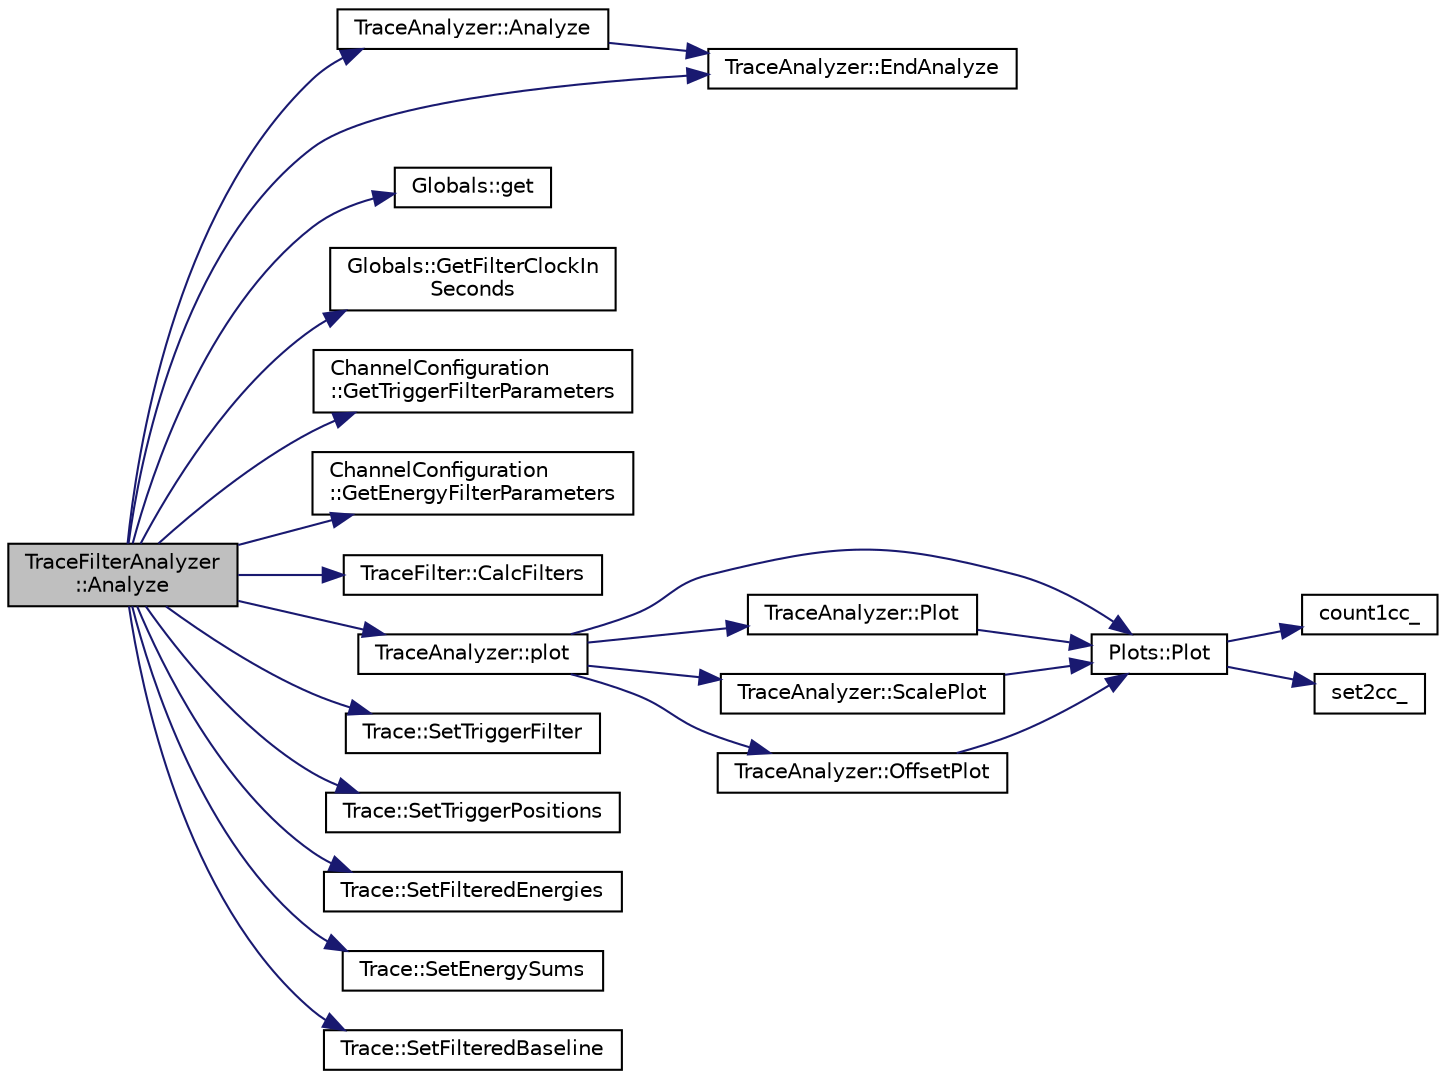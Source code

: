 digraph "TraceFilterAnalyzer::Analyze"
{
  edge [fontname="Helvetica",fontsize="10",labelfontname="Helvetica",labelfontsize="10"];
  node [fontname="Helvetica",fontsize="10",shape=record];
  rankdir="LR";
  Node1 [label="TraceFilterAnalyzer\l::Analyze",height=0.2,width=0.4,color="black", fillcolor="grey75", style="filled", fontcolor="black"];
  Node1 -> Node2 [color="midnightblue",fontsize="10",style="solid",fontname="Helvetica"];
  Node2 [label="TraceAnalyzer::Analyze",height=0.2,width=0.4,color="black", fillcolor="white", style="filled",URL="$d2/dbc/class_trace_analyzer.html#a0915fb97c3ebe928cab17deff5e497ec"];
  Node2 -> Node3 [color="midnightblue",fontsize="10",style="solid",fontname="Helvetica"];
  Node3 [label="TraceAnalyzer::EndAnalyze",height=0.2,width=0.4,color="black", fillcolor="white", style="filled",URL="$d2/dbc/class_trace_analyzer.html#ae7ac212d764d0e394fcb323f68d23c66"];
  Node1 -> Node4 [color="midnightblue",fontsize="10",style="solid",fontname="Helvetica"];
  Node4 [label="Globals::get",height=0.2,width=0.4,color="black", fillcolor="white", style="filled",URL="$d3/daf/class_globals.html#ae66fa0173342202c96b13d71a6522512",tooltip="Instance is created upon first call. "];
  Node1 -> Node5 [color="midnightblue",fontsize="10",style="solid",fontname="Helvetica"];
  Node5 [label="Globals::GetFilterClockIn\lSeconds",height=0.2,width=0.4,color="black", fillcolor="white", style="filled",URL="$d3/daf/class_globals.html#af966809742d39e7acbd52c4fe4f5a95c"];
  Node1 -> Node6 [color="midnightblue",fontsize="10",style="solid",fontname="Helvetica"];
  Node6 [label="ChannelConfiguration\l::GetTriggerFilterParameters",height=0.2,width=0.4,color="black", fillcolor="white", style="filled",URL="$d6/d20/class_channel_configuration.html#abb3f81d32ba973bd5f62c85bed4142db"];
  Node1 -> Node7 [color="midnightblue",fontsize="10",style="solid",fontname="Helvetica"];
  Node7 [label="ChannelConfiguration\l::GetEnergyFilterParameters",height=0.2,width=0.4,color="black", fillcolor="white", style="filled",URL="$d6/d20/class_channel_configuration.html#a731ff6c5fddbbfdf968c0e42a0c08a92"];
  Node1 -> Node8 [color="midnightblue",fontsize="10",style="solid",fontname="Helvetica"];
  Node8 [label="TraceFilter::CalcFilters",height=0.2,width=0.4,color="black", fillcolor="white", style="filled",URL="$d4/d8e/class_trace_filter.html#aed671029a46cbde882bc63fce70e82cb"];
  Node1 -> Node9 [color="midnightblue",fontsize="10",style="solid",fontname="Helvetica"];
  Node9 [label="TraceAnalyzer::plot",height=0.2,width=0.4,color="black", fillcolor="white", style="filled",URL="$d2/dbc/class_trace_analyzer.html#a435c459a74db6c5a07f4fc5469a1a04c",tooltip="Implementation of the plot command to interface with the DAMM routines. "];
  Node9 -> Node10 [color="midnightblue",fontsize="10",style="solid",fontname="Helvetica"];
  Node10 [label="Plots::Plot",height=0.2,width=0.4,color="black", fillcolor="white", style="filled",URL="$d7/d8b/class_plots.html#a68849b82c8c7a5d57f972cbd8de83328",tooltip="Plots into histogram defined by dammId. "];
  Node10 -> Node11 [color="midnightblue",fontsize="10",style="solid",fontname="Helvetica"];
  Node11 [label="count1cc_",height=0.2,width=0.4,color="black", fillcolor="white", style="filled",URL="$da/d57/_scanor_8hpp.html#a31aca3d0ff704e08f8f8968288ae7895",tooltip="Defines the DAMM function to call for 1D hists */. "];
  Node10 -> Node12 [color="midnightblue",fontsize="10",style="solid",fontname="Helvetica"];
  Node12 [label="set2cc_",height=0.2,width=0.4,color="black", fillcolor="white", style="filled",URL="$da/d57/_scanor_8hpp.html#a8b0a662ebdb3f947ba8470bf89f11c3a",tooltip="Defines the DAMM function to call for 2D hists */. "];
  Node9 -> Node13 [color="midnightblue",fontsize="10",style="solid",fontname="Helvetica"];
  Node13 [label="TraceAnalyzer::Plot",height=0.2,width=0.4,color="black", fillcolor="white", style="filled",URL="$d2/dbc/class_trace_analyzer.html#a42c5abc1e433c5176680e18530b288d1"];
  Node13 -> Node10 [color="midnightblue",fontsize="10",style="solid",fontname="Helvetica"];
  Node9 -> Node14 [color="midnightblue",fontsize="10",style="solid",fontname="Helvetica"];
  Node14 [label="TraceAnalyzer::ScalePlot",height=0.2,width=0.4,color="black", fillcolor="white", style="filled",URL="$d2/dbc/class_trace_analyzer.html#ae149c77b014f0bc99177313c83cb6862"];
  Node14 -> Node10 [color="midnightblue",fontsize="10",style="solid",fontname="Helvetica"];
  Node9 -> Node15 [color="midnightblue",fontsize="10",style="solid",fontname="Helvetica"];
  Node15 [label="TraceAnalyzer::OffsetPlot",height=0.2,width=0.4,color="black", fillcolor="white", style="filled",URL="$d2/dbc/class_trace_analyzer.html#a04f155e328cf8027bc1fc59f154c4e7a"];
  Node15 -> Node10 [color="midnightblue",fontsize="10",style="solid",fontname="Helvetica"];
  Node1 -> Node16 [color="midnightblue",fontsize="10",style="solid",fontname="Helvetica"];
  Node16 [label="Trace::SetTriggerFilter",height=0.2,width=0.4,color="black", fillcolor="white", style="filled",URL="$dd/db7/class_trace.html#a7e5ffddd13bd93472e29a1855cd0b8a8"];
  Node1 -> Node17 [color="midnightblue",fontsize="10",style="solid",fontname="Helvetica"];
  Node17 [label="Trace::SetTriggerPositions",height=0.2,width=0.4,color="black", fillcolor="white", style="filled",URL="$dd/db7/class_trace.html#ab0bcc18f23ded388be646a6b2d22dbd5"];
  Node1 -> Node18 [color="midnightblue",fontsize="10",style="solid",fontname="Helvetica"];
  Node18 [label="Trace::SetFilteredEnergies",height=0.2,width=0.4,color="black", fillcolor="white", style="filled",URL="$dd/db7/class_trace.html#a8e980ce0e8c43482a7a798dde05f58a4"];
  Node1 -> Node19 [color="midnightblue",fontsize="10",style="solid",fontname="Helvetica"];
  Node19 [label="Trace::SetEnergySums",height=0.2,width=0.4,color="black", fillcolor="white", style="filled",URL="$dd/db7/class_trace.html#a806c4cc002bcc3387ae7b33659787154"];
  Node1 -> Node20 [color="midnightblue",fontsize="10",style="solid",fontname="Helvetica"];
  Node20 [label="Trace::SetFilteredBaseline",height=0.2,width=0.4,color="black", fillcolor="white", style="filled",URL="$dd/db7/class_trace.html#a7b35acd2bd76d53b940ca886e6e19503"];
  Node1 -> Node3 [color="midnightblue",fontsize="10",style="solid",fontname="Helvetica"];
}
